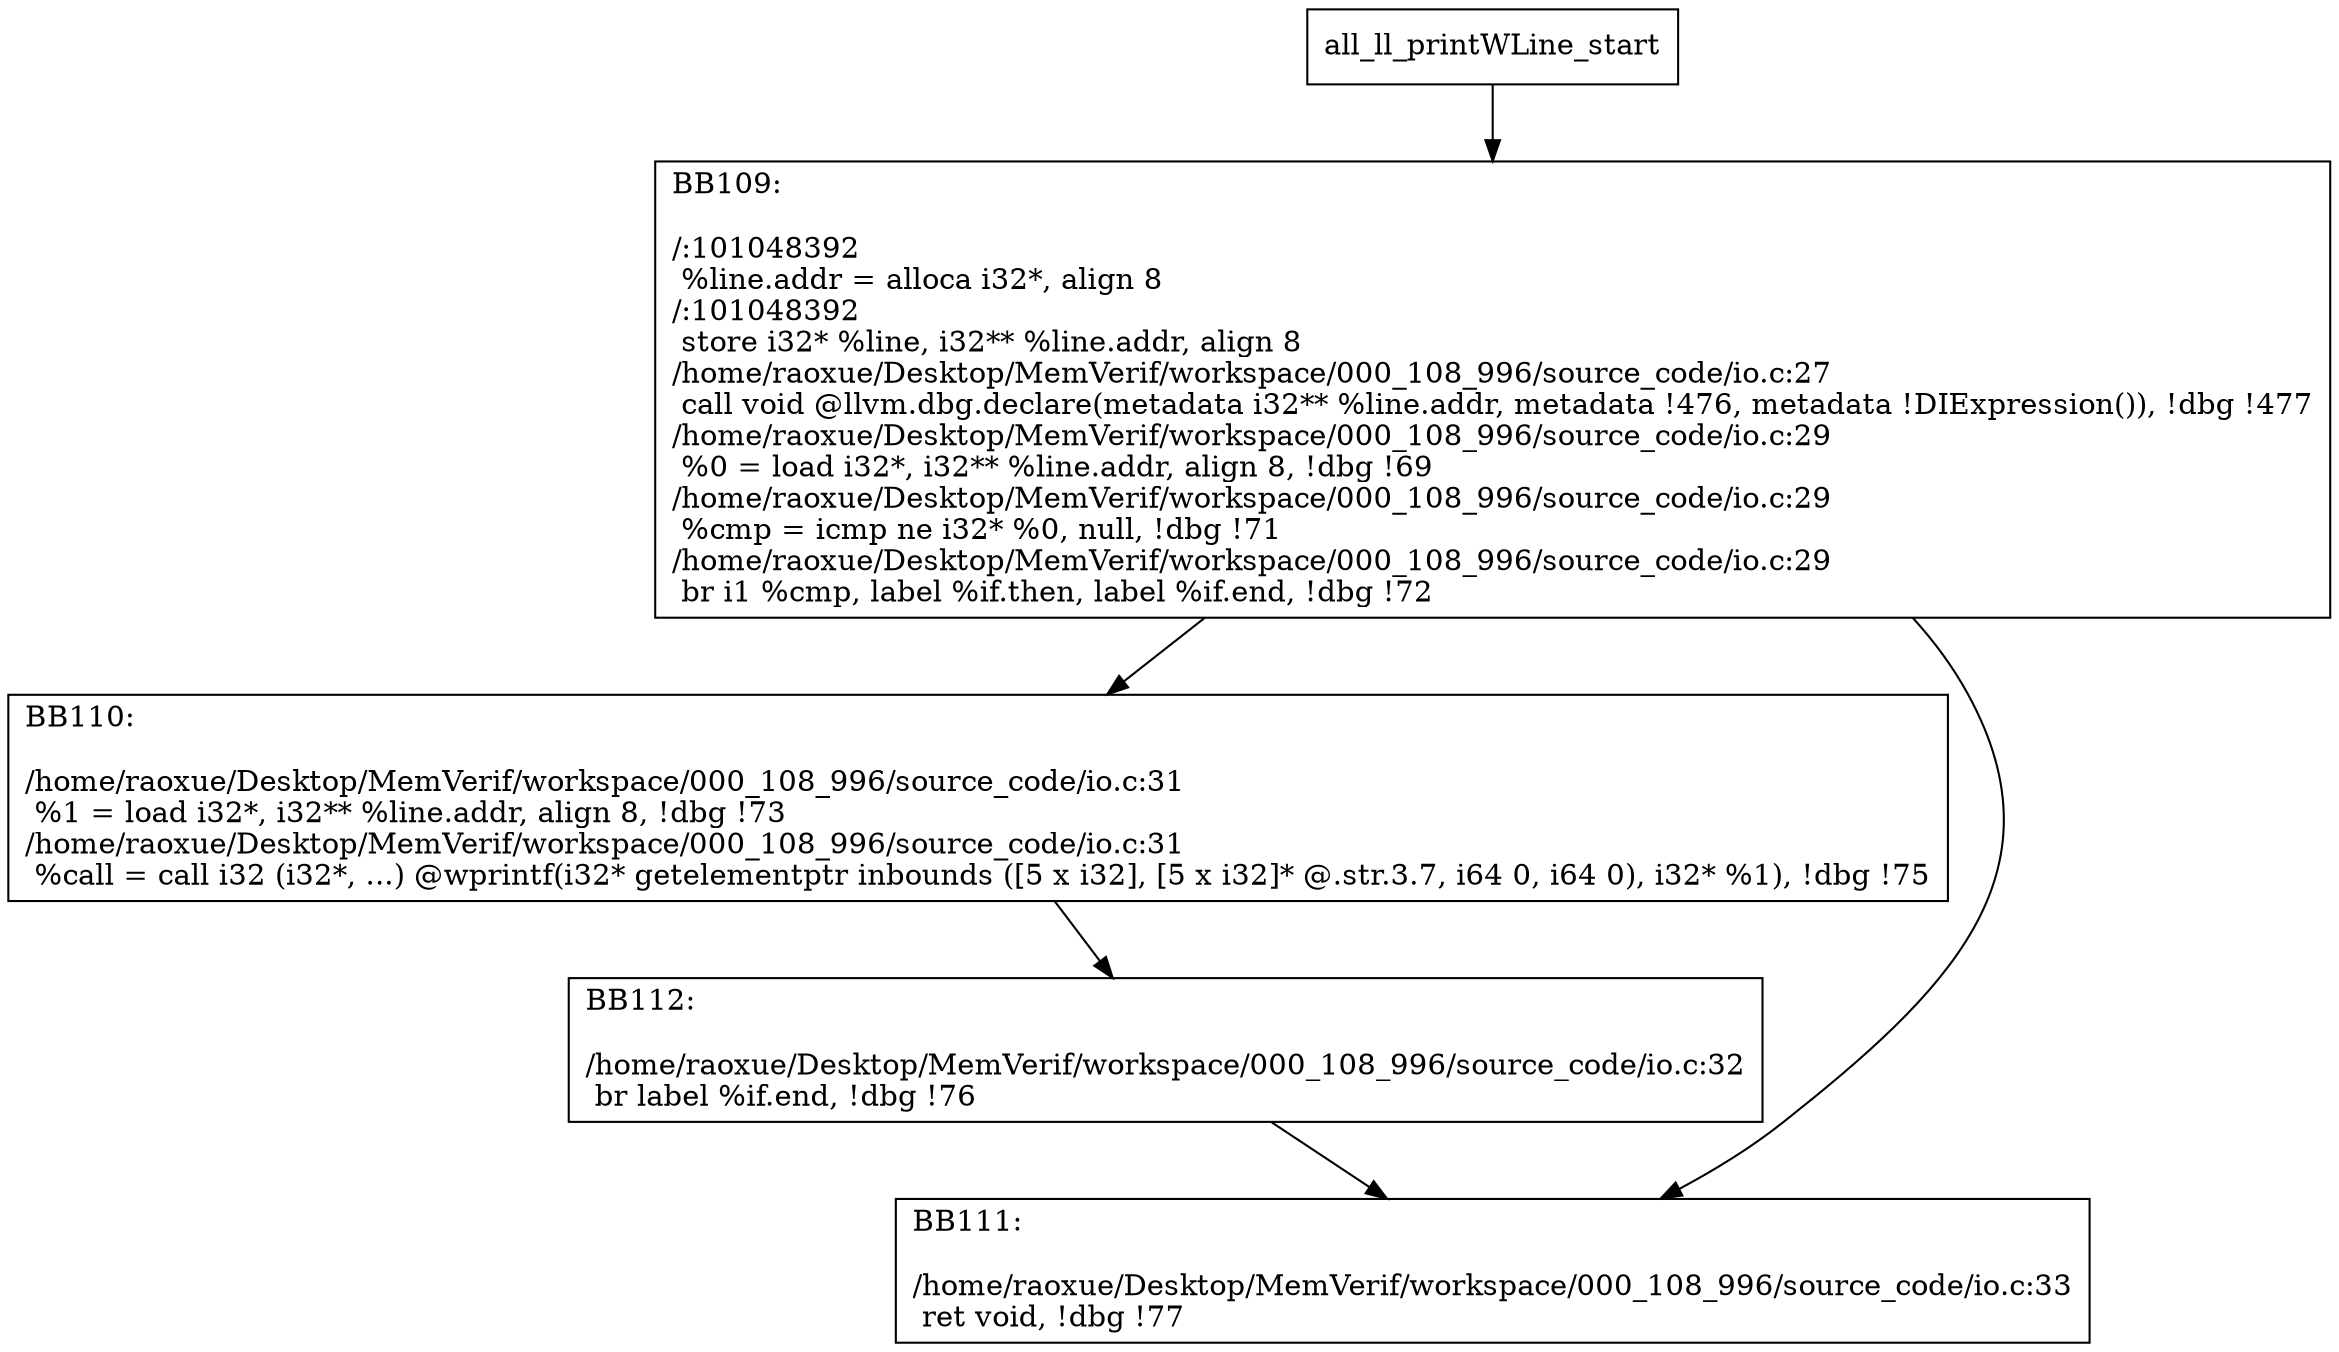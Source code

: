digraph "CFG for'all_ll_printWLine' function" {
	BBall_ll_printWLine_start[shape=record,label="{all_ll_printWLine_start}"];
	BBall_ll_printWLine_start-> all_ll_printWLineBB109;
	all_ll_printWLineBB109 [shape=record, label="{BB109:\l\l/:101048392\l
  %line.addr = alloca i32*, align 8\l
/:101048392\l
  store i32* %line, i32** %line.addr, align 8\l
/home/raoxue/Desktop/MemVerif/workspace/000_108_996/source_code/io.c:27\l
  call void @llvm.dbg.declare(metadata i32** %line.addr, metadata !476, metadata !DIExpression()), !dbg !477\l
/home/raoxue/Desktop/MemVerif/workspace/000_108_996/source_code/io.c:29\l
  %0 = load i32*, i32** %line.addr, align 8, !dbg !69\l
/home/raoxue/Desktop/MemVerif/workspace/000_108_996/source_code/io.c:29\l
  %cmp = icmp ne i32* %0, null, !dbg !71\l
/home/raoxue/Desktop/MemVerif/workspace/000_108_996/source_code/io.c:29\l
  br i1 %cmp, label %if.then, label %if.end, !dbg !72\l
}"];
	all_ll_printWLineBB109-> all_ll_printWLineBB110;
	all_ll_printWLineBB109-> all_ll_printWLineBB111;
	all_ll_printWLineBB110 [shape=record, label="{BB110:\l\l/home/raoxue/Desktop/MemVerif/workspace/000_108_996/source_code/io.c:31\l
  %1 = load i32*, i32** %line.addr, align 8, !dbg !73\l
/home/raoxue/Desktop/MemVerif/workspace/000_108_996/source_code/io.c:31\l
  %call = call i32 (i32*, ...) @wprintf(i32* getelementptr inbounds ([5 x i32], [5 x i32]* @.str.3.7, i64 0, i64 0), i32* %1), !dbg !75\l
}"];
	all_ll_printWLineBB110-> all_ll_printWLineBB112;
	all_ll_printWLineBB112 [shape=record, label="{BB112:\l\l/home/raoxue/Desktop/MemVerif/workspace/000_108_996/source_code/io.c:32\l
  br label %if.end, !dbg !76\l
}"];
	all_ll_printWLineBB112-> all_ll_printWLineBB111;
	all_ll_printWLineBB111 [shape=record, label="{BB111:\l\l/home/raoxue/Desktop/MemVerif/workspace/000_108_996/source_code/io.c:33\l
  ret void, !dbg !77\l
}"];
}
